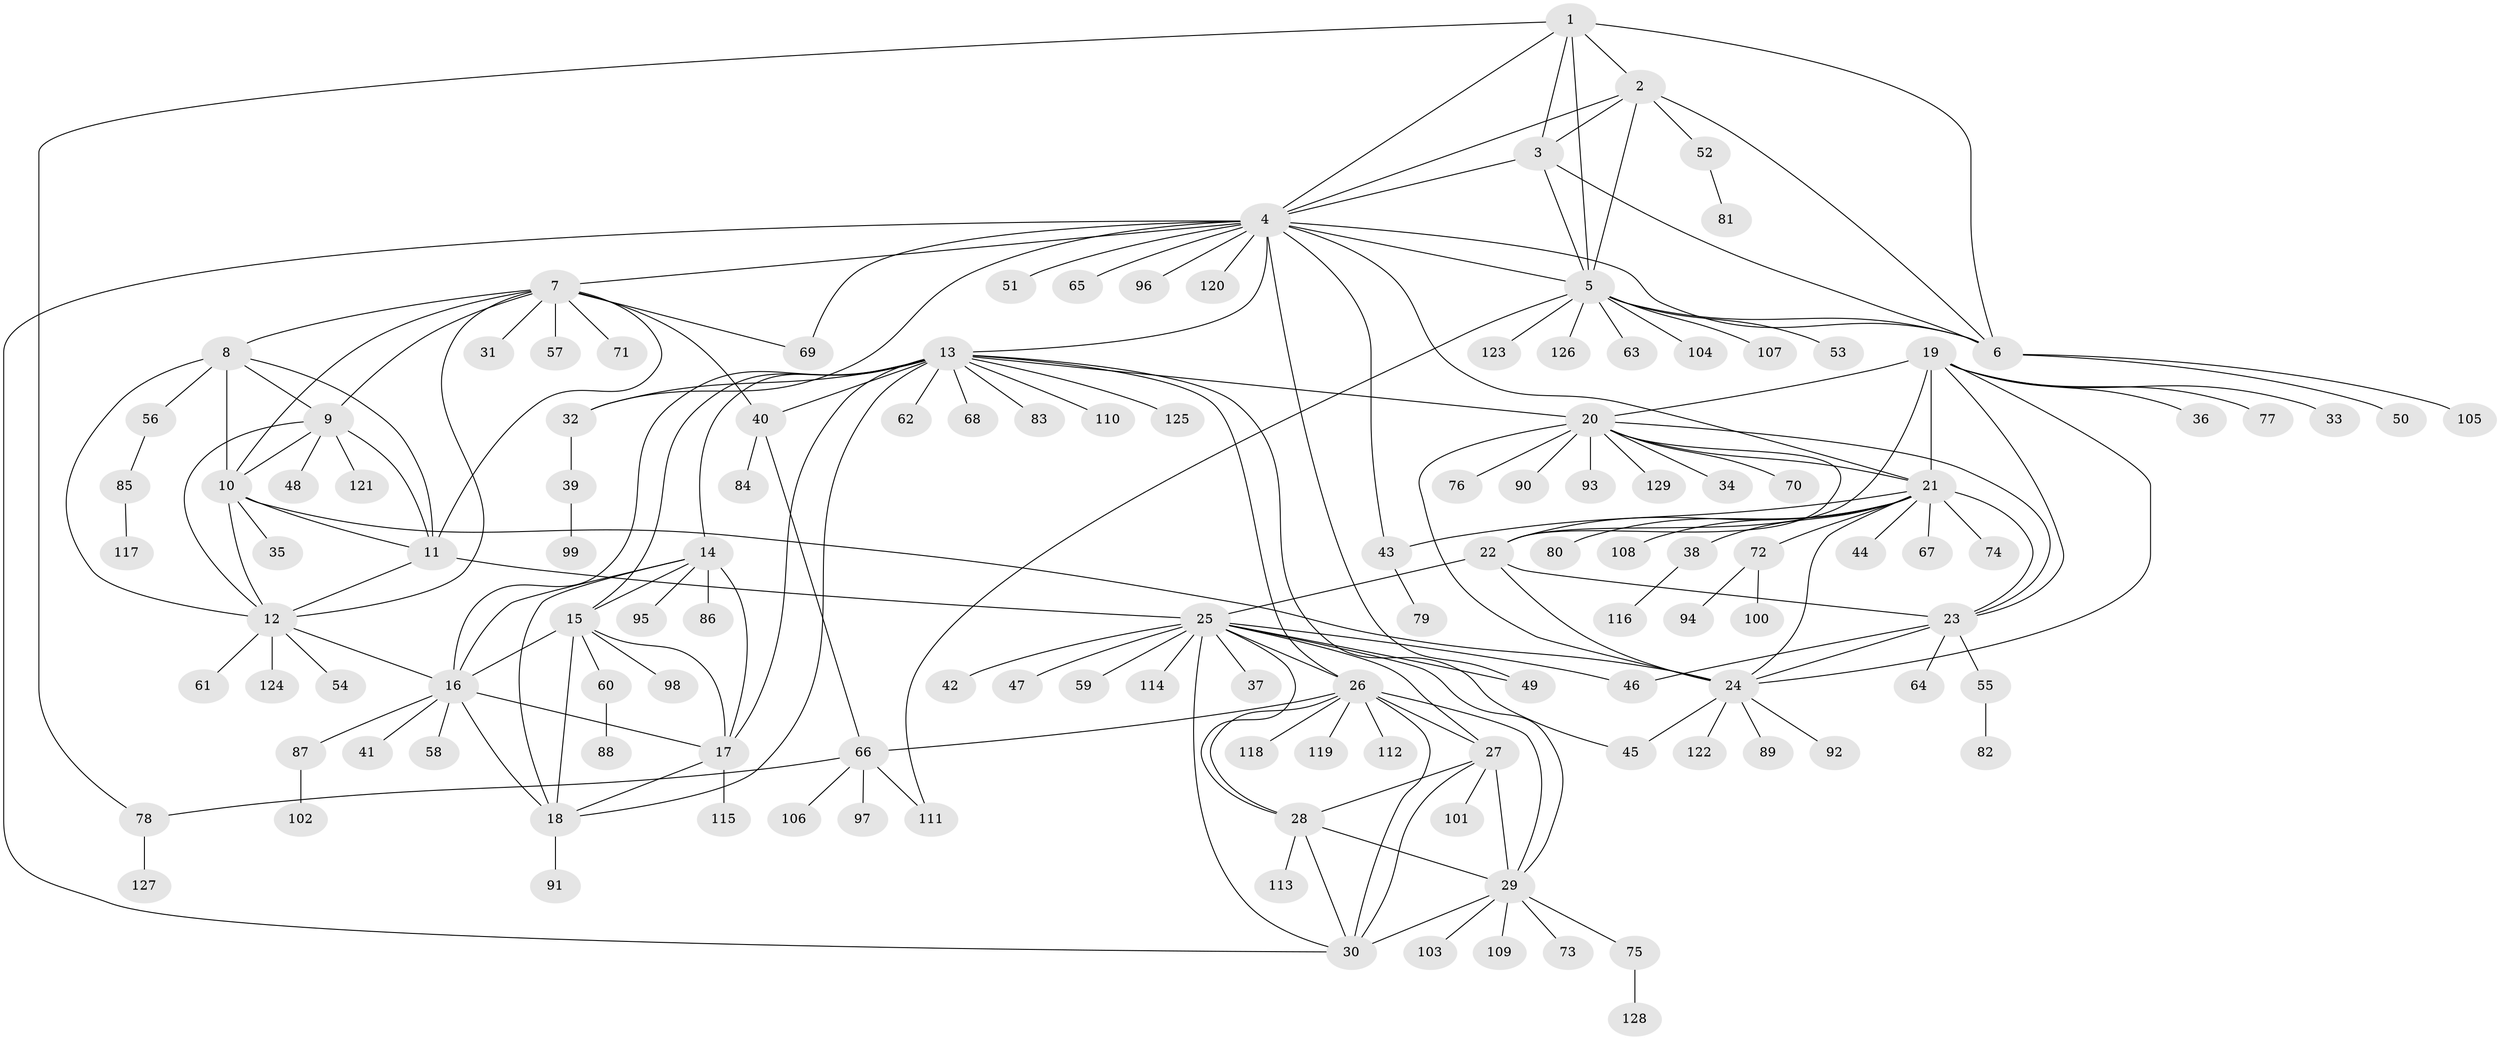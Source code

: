 // Generated by graph-tools (version 1.1) at 2025/16/03/09/25 04:16:11]
// undirected, 129 vertices, 194 edges
graph export_dot {
graph [start="1"]
  node [color=gray90,style=filled];
  1;
  2;
  3;
  4;
  5;
  6;
  7;
  8;
  9;
  10;
  11;
  12;
  13;
  14;
  15;
  16;
  17;
  18;
  19;
  20;
  21;
  22;
  23;
  24;
  25;
  26;
  27;
  28;
  29;
  30;
  31;
  32;
  33;
  34;
  35;
  36;
  37;
  38;
  39;
  40;
  41;
  42;
  43;
  44;
  45;
  46;
  47;
  48;
  49;
  50;
  51;
  52;
  53;
  54;
  55;
  56;
  57;
  58;
  59;
  60;
  61;
  62;
  63;
  64;
  65;
  66;
  67;
  68;
  69;
  70;
  71;
  72;
  73;
  74;
  75;
  76;
  77;
  78;
  79;
  80;
  81;
  82;
  83;
  84;
  85;
  86;
  87;
  88;
  89;
  90;
  91;
  92;
  93;
  94;
  95;
  96;
  97;
  98;
  99;
  100;
  101;
  102;
  103;
  104;
  105;
  106;
  107;
  108;
  109;
  110;
  111;
  112;
  113;
  114;
  115;
  116;
  117;
  118;
  119;
  120;
  121;
  122;
  123;
  124;
  125;
  126;
  127;
  128;
  129;
  1 -- 2;
  1 -- 3;
  1 -- 4;
  1 -- 5;
  1 -- 6;
  1 -- 78;
  2 -- 3;
  2 -- 4;
  2 -- 5;
  2 -- 6;
  2 -- 52;
  3 -- 4;
  3 -- 5;
  3 -- 6;
  4 -- 5;
  4 -- 6;
  4 -- 7;
  4 -- 13;
  4 -- 21;
  4 -- 30;
  4 -- 32;
  4 -- 43;
  4 -- 49;
  4 -- 51;
  4 -- 65;
  4 -- 69;
  4 -- 96;
  4 -- 120;
  5 -- 6;
  5 -- 53;
  5 -- 63;
  5 -- 104;
  5 -- 107;
  5 -- 111;
  5 -- 123;
  5 -- 126;
  6 -- 50;
  6 -- 105;
  7 -- 8;
  7 -- 9;
  7 -- 10;
  7 -- 11;
  7 -- 12;
  7 -- 31;
  7 -- 40;
  7 -- 57;
  7 -- 69;
  7 -- 71;
  8 -- 9;
  8 -- 10;
  8 -- 11;
  8 -- 12;
  8 -- 56;
  9 -- 10;
  9 -- 11;
  9 -- 12;
  9 -- 48;
  9 -- 121;
  10 -- 11;
  10 -- 12;
  10 -- 24;
  10 -- 35;
  11 -- 12;
  11 -- 25;
  12 -- 16;
  12 -- 54;
  12 -- 61;
  12 -- 124;
  13 -- 14;
  13 -- 15;
  13 -- 16;
  13 -- 17;
  13 -- 18;
  13 -- 20;
  13 -- 26;
  13 -- 32;
  13 -- 40;
  13 -- 45;
  13 -- 62;
  13 -- 68;
  13 -- 83;
  13 -- 110;
  13 -- 125;
  14 -- 15;
  14 -- 16;
  14 -- 17;
  14 -- 18;
  14 -- 86;
  14 -- 95;
  15 -- 16;
  15 -- 17;
  15 -- 18;
  15 -- 60;
  15 -- 98;
  16 -- 17;
  16 -- 18;
  16 -- 41;
  16 -- 58;
  16 -- 87;
  17 -- 18;
  17 -- 115;
  18 -- 91;
  19 -- 20;
  19 -- 21;
  19 -- 22;
  19 -- 23;
  19 -- 24;
  19 -- 33;
  19 -- 36;
  19 -- 77;
  20 -- 21;
  20 -- 22;
  20 -- 23;
  20 -- 24;
  20 -- 34;
  20 -- 70;
  20 -- 76;
  20 -- 90;
  20 -- 93;
  20 -- 129;
  21 -- 22;
  21 -- 23;
  21 -- 24;
  21 -- 38;
  21 -- 43;
  21 -- 44;
  21 -- 67;
  21 -- 72;
  21 -- 74;
  21 -- 80;
  21 -- 108;
  22 -- 23;
  22 -- 24;
  22 -- 25;
  23 -- 24;
  23 -- 46;
  23 -- 55;
  23 -- 64;
  24 -- 45;
  24 -- 89;
  24 -- 92;
  24 -- 122;
  25 -- 26;
  25 -- 27;
  25 -- 28;
  25 -- 29;
  25 -- 30;
  25 -- 37;
  25 -- 42;
  25 -- 46;
  25 -- 47;
  25 -- 49;
  25 -- 59;
  25 -- 114;
  26 -- 27;
  26 -- 28;
  26 -- 29;
  26 -- 30;
  26 -- 66;
  26 -- 112;
  26 -- 118;
  26 -- 119;
  27 -- 28;
  27 -- 29;
  27 -- 30;
  27 -- 101;
  28 -- 29;
  28 -- 30;
  28 -- 113;
  29 -- 30;
  29 -- 73;
  29 -- 75;
  29 -- 103;
  29 -- 109;
  32 -- 39;
  38 -- 116;
  39 -- 99;
  40 -- 66;
  40 -- 84;
  43 -- 79;
  52 -- 81;
  55 -- 82;
  56 -- 85;
  60 -- 88;
  66 -- 78;
  66 -- 97;
  66 -- 106;
  66 -- 111;
  72 -- 94;
  72 -- 100;
  75 -- 128;
  78 -- 127;
  85 -- 117;
  87 -- 102;
}
